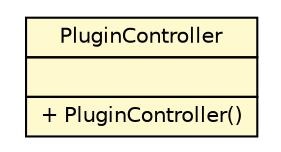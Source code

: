 #!/usr/local/bin/dot
#
# Class diagram 
# Generated by UMLGraph version 5.1 (http://www.umlgraph.org/)
#

digraph G {
	edge [fontname="Helvetica",fontsize=10,labelfontname="Helvetica",labelfontsize=10];
	node [fontname="Helvetica",fontsize=10,shape=plaintext];
	nodesep=0.25;
	ranksep=0.5;
	// net.sereneproject.collector.web.PluginController
	c576 [label=<<table title="net.sereneproject.collector.web.PluginController" border="0" cellborder="1" cellspacing="0" cellpadding="2" port="p" bgcolor="lemonChiffon" href="./PluginController.html">
		<tr><td><table border="0" cellspacing="0" cellpadding="1">
<tr><td align="center" balign="center"> PluginController </td></tr>
		</table></td></tr>
		<tr><td><table border="0" cellspacing="0" cellpadding="1">
<tr><td align="left" balign="left">  </td></tr>
		</table></td></tr>
		<tr><td><table border="0" cellspacing="0" cellpadding="1">
<tr><td align="left" balign="left"> + PluginController() </td></tr>
		</table></td></tr>
		</table>>, fontname="Helvetica", fontcolor="black", fontsize=10.0];
}

